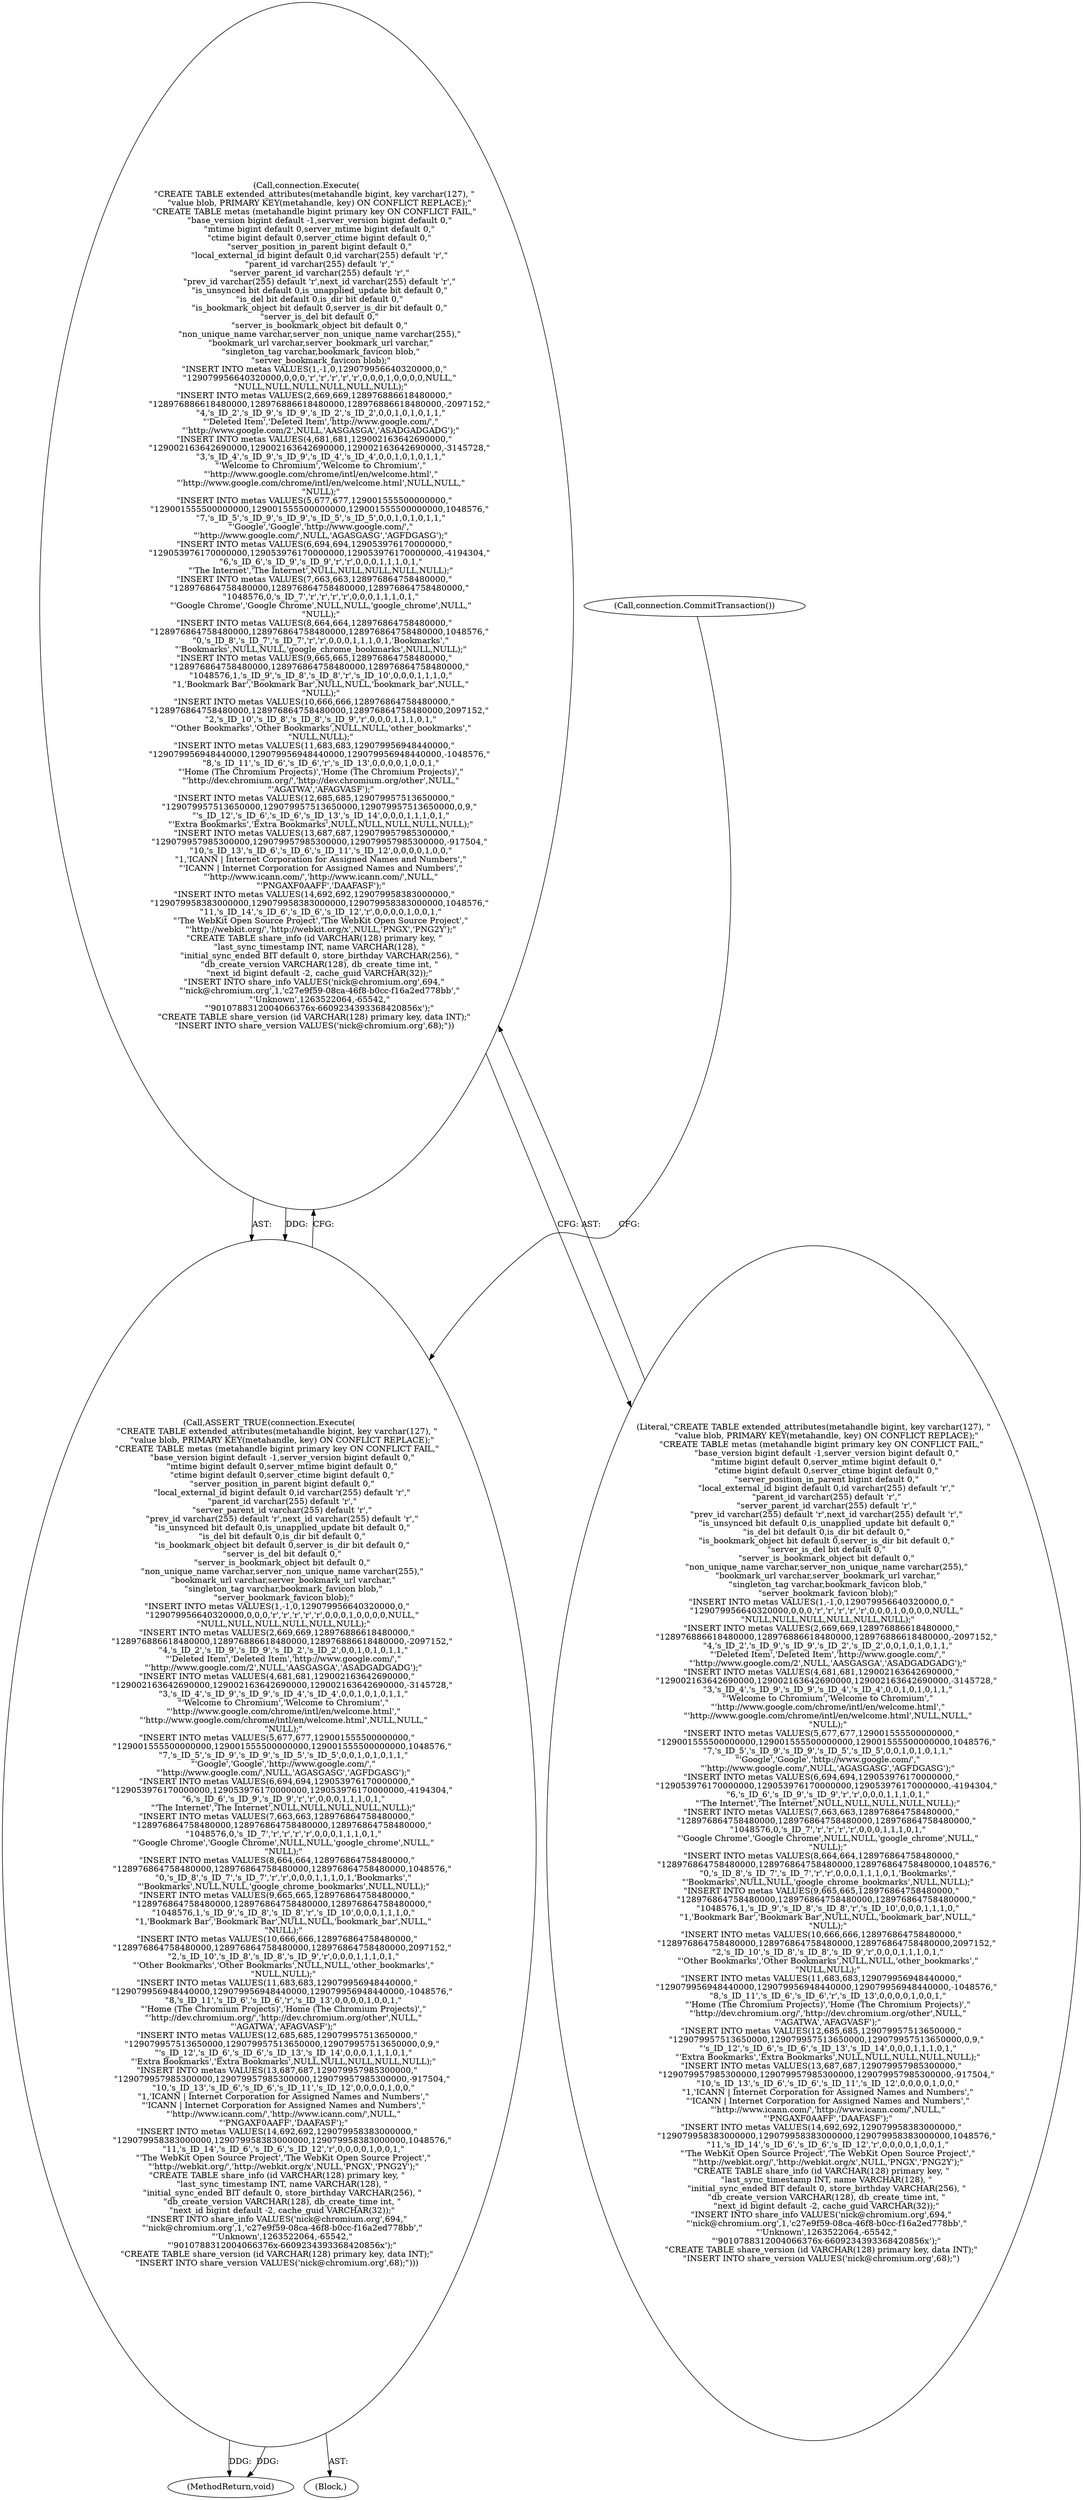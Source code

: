 digraph "0_Chrome_19190765882e272a6a2162c89acdb29110f7e3cf_31@API" {
"1000109" [label="(Call,connection.Execute(\n      \"CREATE TABLE extended_attributes(metahandle bigint, key varchar(127), \"\n          \"value blob, PRIMARY KEY(metahandle, key) ON CONFLICT REPLACE);\"\n      \"CREATE TABLE metas (metahandle bigint primary key ON CONFLICT FAIL,\"\n          \"base_version bigint default -1,server_version bigint default 0,\"\n          \"mtime bigint default 0,server_mtime bigint default 0,\"\n          \"ctime bigint default 0,server_ctime bigint default 0,\"\n          \"server_position_in_parent bigint default 0,\"\n          \"local_external_id bigint default 0,id varchar(255) default 'r',\"\n          \"parent_id varchar(255) default 'r',\"\n          \"server_parent_id varchar(255) default 'r',\"\n          \"prev_id varchar(255) default 'r',next_id varchar(255) default 'r',\"\n          \"is_unsynced bit default 0,is_unapplied_update bit default 0,\"\n          \"is_del bit default 0,is_dir bit default 0,\"\n          \"is_bookmark_object bit default 0,server_is_dir bit default 0,\"\n          \"server_is_del bit default 0,\"\n          \"server_is_bookmark_object bit default 0,\"\n          \"non_unique_name varchar,server_non_unique_name varchar(255),\"\n           \"bookmark_url varchar,server_bookmark_url varchar,\"\n           \"singleton_tag varchar,bookmark_favicon blob,\"\n           \"server_bookmark_favicon blob);\"\n      \"INSERT INTO metas VALUES(1,-1,0,129079956640320000,0,\"\n          \"129079956640320000,0,0,0,'r','r','r','r','r',0,0,0,1,0,0,0,0,NULL,\"\n           \"NULL,NULL,NULL,NULL,NULL,NULL);\"\n      \"INSERT INTO metas VALUES(2,669,669,128976886618480000,\"\n          \"128976886618480000,128976886618480000,128976886618480000,-2097152,\"\n           \"4,'s_ID_2','s_ID_9','s_ID_9','s_ID_2','s_ID_2',0,0,1,0,1,0,1,1,\"\n           \"'Deleted Item','Deleted Item','http://www.google.com/',\"\n           \"'http://www.google.com/2',NULL,'AASGASGA','ASADGADGADG');\"\n      \"INSERT INTO metas VALUES(4,681,681,129002163642690000,\"\n          \"129002163642690000,129002163642690000,129002163642690000,-3145728,\"\n           \"3,'s_ID_4','s_ID_9','s_ID_9','s_ID_4','s_ID_4',0,0,1,0,1,0,1,1,\"\n           \"'Welcome to Chromium','Welcome to Chromium',\"\n           \"'http://www.google.com/chrome/intl/en/welcome.html',\"\n           \"'http://www.google.com/chrome/intl/en/welcome.html',NULL,NULL,\"\n           \"NULL);\"\n      \"INSERT INTO metas VALUES(5,677,677,129001555500000000,\"\n          \"129001555500000000,129001555500000000,129001555500000000,1048576,\"\n           \"7,'s_ID_5','s_ID_9','s_ID_9','s_ID_5','s_ID_5',0,0,1,0,1,0,1,1,\"\n           \"'Google','Google','http://www.google.com/',\"\n           \"'http://www.google.com/',NULL,'AGASGASG','AGFDGASG');\"\n      \"INSERT INTO metas VALUES(6,694,694,129053976170000000,\"\n          \"129053976170000000,129053976170000000,129053976170000000,-4194304,\"\n           \"6,'s_ID_6','s_ID_9','s_ID_9','r','r',0,0,0,1,1,1,0,1,\"\n           \"'The Internet','The Internet',NULL,NULL,NULL,NULL,NULL);\"\n      \"INSERT INTO metas VALUES(7,663,663,128976864758480000,\"\n          \"128976864758480000,128976864758480000,128976864758480000,\"\n           \"1048576,0,'s_ID_7','r','r','r','r',0,0,0,1,1,1,0,1,\"\n           \"'Google Chrome','Google Chrome',NULL,NULL,'google_chrome',NULL,\"\n           \"NULL);\"\n      \"INSERT INTO metas VALUES(8,664,664,128976864758480000,\"\n          \"128976864758480000,128976864758480000,128976864758480000,1048576,\"\n           \"0,'s_ID_8','s_ID_7','s_ID_7','r','r',0,0,0,1,1,1,0,1,'Bookmarks',\"\n           \"'Bookmarks',NULL,NULL,'google_chrome_bookmarks',NULL,NULL);\"\n      \"INSERT INTO metas VALUES(9,665,665,128976864758480000,\"\n          \"128976864758480000,128976864758480000,128976864758480000,\"\n           \"1048576,1,'s_ID_9','s_ID_8','s_ID_8','r','s_ID_10',0,0,0,1,1,1,0,\"\n           \"1,'Bookmark Bar','Bookmark Bar',NULL,NULL,'bookmark_bar',NULL,\"\n           \"NULL);\"\n      \"INSERT INTO metas VALUES(10,666,666,128976864758480000,\"\n          \"128976864758480000,128976864758480000,128976864758480000,2097152,\"\n           \"2,'s_ID_10','s_ID_8','s_ID_8','s_ID_9','r',0,0,0,1,1,1,0,1,\"\n           \"'Other Bookmarks','Other Bookmarks',NULL,NULL,'other_bookmarks',\"\n           \"NULL,NULL);\"\n      \"INSERT INTO metas VALUES(11,683,683,129079956948440000,\"\n          \"129079956948440000,129079956948440000,129079956948440000,-1048576,\"\n           \"8,'s_ID_11','s_ID_6','s_ID_6','r','s_ID_13',0,0,0,0,1,0,0,1,\"\n           \"'Home (The Chromium Projects)','Home (The Chromium Projects)',\"\n           \"'http://dev.chromium.org/','http://dev.chromium.org/other',NULL,\"\n           \"'AGATWA','AFAGVASF');\"\n      \"INSERT INTO metas VALUES(12,685,685,129079957513650000,\"\n          \"129079957513650000,129079957513650000,129079957513650000,0,9,\"\n           \"'s_ID_12','s_ID_6','s_ID_6','s_ID_13','s_ID_14',0,0,0,1,1,1,0,1,\"\n           \"'Extra Bookmarks','Extra Bookmarks',NULL,NULL,NULL,NULL,NULL);\"\n      \"INSERT INTO metas VALUES(13,687,687,129079957985300000,\"\n          \"129079957985300000,129079957985300000,129079957985300000,-917504,\"\n           \"10,'s_ID_13','s_ID_6','s_ID_6','s_ID_11','s_ID_12',0,0,0,0,1,0,0,\"\n           \"1,'ICANN | Internet Corporation for Assigned Names and Numbers',\"\n           \"'ICANN | Internet Corporation for Assigned Names and Numbers',\"\n           \"'http://www.icann.com/','http://www.icann.com/',NULL,\"\n           \"'PNGAXF0AAFF','DAAFASF');\"\n      \"INSERT INTO metas VALUES(14,692,692,129079958383000000,\"\n          \"129079958383000000,129079958383000000,129079958383000000,1048576,\"\n           \"11,'s_ID_14','s_ID_6','s_ID_6','s_ID_12','r',0,0,0,0,1,0,0,1,\"\n           \"'The WebKit Open Source Project','The WebKit Open Source Project',\"\n           \"'http://webkit.org/','http://webkit.org/x',NULL,'PNGX','PNG2Y');\"\n      \"CREATE TABLE share_info (id VARCHAR(128) primary key, \"\n          \"last_sync_timestamp INT, name VARCHAR(128), \"\n          \"initial_sync_ended BIT default 0, store_birthday VARCHAR(256), \"\n          \"db_create_version VARCHAR(128), db_create_time int, \"\n          \"next_id bigint default -2, cache_guid VARCHAR(32));\"\n      \"INSERT INTO share_info VALUES('nick@chromium.org',694,\"\n          \"'nick@chromium.org',1,'c27e9f59-08ca-46f8-b0cc-f16a2ed778bb',\"\n          \"'Unknown',1263522064,-65542,\"\n          \"'9010788312004066376x-6609234393368420856x');\"\n      \"CREATE TABLE share_version (id VARCHAR(128) primary key, data INT);\"\n      \"INSERT INTO share_version VALUES('nick@chromium.org',68);\"))"];
"1000108" [label="(Call,ASSERT_TRUE(connection.Execute(\n      \"CREATE TABLE extended_attributes(metahandle bigint, key varchar(127), \"\n          \"value blob, PRIMARY KEY(metahandle, key) ON CONFLICT REPLACE);\"\n      \"CREATE TABLE metas (metahandle bigint primary key ON CONFLICT FAIL,\"\n          \"base_version bigint default -1,server_version bigint default 0,\"\n          \"mtime bigint default 0,server_mtime bigint default 0,\"\n          \"ctime bigint default 0,server_ctime bigint default 0,\"\n          \"server_position_in_parent bigint default 0,\"\n          \"local_external_id bigint default 0,id varchar(255) default 'r',\"\n          \"parent_id varchar(255) default 'r',\"\n          \"server_parent_id varchar(255) default 'r',\"\n          \"prev_id varchar(255) default 'r',next_id varchar(255) default 'r',\"\n          \"is_unsynced bit default 0,is_unapplied_update bit default 0,\"\n          \"is_del bit default 0,is_dir bit default 0,\"\n          \"is_bookmark_object bit default 0,server_is_dir bit default 0,\"\n          \"server_is_del bit default 0,\"\n          \"server_is_bookmark_object bit default 0,\"\n          \"non_unique_name varchar,server_non_unique_name varchar(255),\"\n           \"bookmark_url varchar,server_bookmark_url varchar,\"\n           \"singleton_tag varchar,bookmark_favicon blob,\"\n           \"server_bookmark_favicon blob);\"\n      \"INSERT INTO metas VALUES(1,-1,0,129079956640320000,0,\"\n          \"129079956640320000,0,0,0,'r','r','r','r','r',0,0,0,1,0,0,0,0,NULL,\"\n           \"NULL,NULL,NULL,NULL,NULL,NULL);\"\n      \"INSERT INTO metas VALUES(2,669,669,128976886618480000,\"\n          \"128976886618480000,128976886618480000,128976886618480000,-2097152,\"\n           \"4,'s_ID_2','s_ID_9','s_ID_9','s_ID_2','s_ID_2',0,0,1,0,1,0,1,1,\"\n           \"'Deleted Item','Deleted Item','http://www.google.com/',\"\n           \"'http://www.google.com/2',NULL,'AASGASGA','ASADGADGADG');\"\n      \"INSERT INTO metas VALUES(4,681,681,129002163642690000,\"\n          \"129002163642690000,129002163642690000,129002163642690000,-3145728,\"\n           \"3,'s_ID_4','s_ID_9','s_ID_9','s_ID_4','s_ID_4',0,0,1,0,1,0,1,1,\"\n           \"'Welcome to Chromium','Welcome to Chromium',\"\n           \"'http://www.google.com/chrome/intl/en/welcome.html',\"\n           \"'http://www.google.com/chrome/intl/en/welcome.html',NULL,NULL,\"\n           \"NULL);\"\n      \"INSERT INTO metas VALUES(5,677,677,129001555500000000,\"\n          \"129001555500000000,129001555500000000,129001555500000000,1048576,\"\n           \"7,'s_ID_5','s_ID_9','s_ID_9','s_ID_5','s_ID_5',0,0,1,0,1,0,1,1,\"\n           \"'Google','Google','http://www.google.com/',\"\n           \"'http://www.google.com/',NULL,'AGASGASG','AGFDGASG');\"\n      \"INSERT INTO metas VALUES(6,694,694,129053976170000000,\"\n          \"129053976170000000,129053976170000000,129053976170000000,-4194304,\"\n           \"6,'s_ID_6','s_ID_9','s_ID_9','r','r',0,0,0,1,1,1,0,1,\"\n           \"'The Internet','The Internet',NULL,NULL,NULL,NULL,NULL);\"\n      \"INSERT INTO metas VALUES(7,663,663,128976864758480000,\"\n          \"128976864758480000,128976864758480000,128976864758480000,\"\n           \"1048576,0,'s_ID_7','r','r','r','r',0,0,0,1,1,1,0,1,\"\n           \"'Google Chrome','Google Chrome',NULL,NULL,'google_chrome',NULL,\"\n           \"NULL);\"\n      \"INSERT INTO metas VALUES(8,664,664,128976864758480000,\"\n          \"128976864758480000,128976864758480000,128976864758480000,1048576,\"\n           \"0,'s_ID_8','s_ID_7','s_ID_7','r','r',0,0,0,1,1,1,0,1,'Bookmarks',\"\n           \"'Bookmarks',NULL,NULL,'google_chrome_bookmarks',NULL,NULL);\"\n      \"INSERT INTO metas VALUES(9,665,665,128976864758480000,\"\n          \"128976864758480000,128976864758480000,128976864758480000,\"\n           \"1048576,1,'s_ID_9','s_ID_8','s_ID_8','r','s_ID_10',0,0,0,1,1,1,0,\"\n           \"1,'Bookmark Bar','Bookmark Bar',NULL,NULL,'bookmark_bar',NULL,\"\n           \"NULL);\"\n      \"INSERT INTO metas VALUES(10,666,666,128976864758480000,\"\n          \"128976864758480000,128976864758480000,128976864758480000,2097152,\"\n           \"2,'s_ID_10','s_ID_8','s_ID_8','s_ID_9','r',0,0,0,1,1,1,0,1,\"\n           \"'Other Bookmarks','Other Bookmarks',NULL,NULL,'other_bookmarks',\"\n           \"NULL,NULL);\"\n      \"INSERT INTO metas VALUES(11,683,683,129079956948440000,\"\n          \"129079956948440000,129079956948440000,129079956948440000,-1048576,\"\n           \"8,'s_ID_11','s_ID_6','s_ID_6','r','s_ID_13',0,0,0,0,1,0,0,1,\"\n           \"'Home (The Chromium Projects)','Home (The Chromium Projects)',\"\n           \"'http://dev.chromium.org/','http://dev.chromium.org/other',NULL,\"\n           \"'AGATWA','AFAGVASF');\"\n      \"INSERT INTO metas VALUES(12,685,685,129079957513650000,\"\n          \"129079957513650000,129079957513650000,129079957513650000,0,9,\"\n           \"'s_ID_12','s_ID_6','s_ID_6','s_ID_13','s_ID_14',0,0,0,1,1,1,0,1,\"\n           \"'Extra Bookmarks','Extra Bookmarks',NULL,NULL,NULL,NULL,NULL);\"\n      \"INSERT INTO metas VALUES(13,687,687,129079957985300000,\"\n          \"129079957985300000,129079957985300000,129079957985300000,-917504,\"\n           \"10,'s_ID_13','s_ID_6','s_ID_6','s_ID_11','s_ID_12',0,0,0,0,1,0,0,\"\n           \"1,'ICANN | Internet Corporation for Assigned Names and Numbers',\"\n           \"'ICANN | Internet Corporation for Assigned Names and Numbers',\"\n           \"'http://www.icann.com/','http://www.icann.com/',NULL,\"\n           \"'PNGAXF0AAFF','DAAFASF');\"\n      \"INSERT INTO metas VALUES(14,692,692,129079958383000000,\"\n          \"129079958383000000,129079958383000000,129079958383000000,1048576,\"\n           \"11,'s_ID_14','s_ID_6','s_ID_6','s_ID_12','r',0,0,0,0,1,0,0,1,\"\n           \"'The WebKit Open Source Project','The WebKit Open Source Project',\"\n           \"'http://webkit.org/','http://webkit.org/x',NULL,'PNGX','PNG2Y');\"\n      \"CREATE TABLE share_info (id VARCHAR(128) primary key, \"\n          \"last_sync_timestamp INT, name VARCHAR(128), \"\n          \"initial_sync_ended BIT default 0, store_birthday VARCHAR(256), \"\n          \"db_create_version VARCHAR(128), db_create_time int, \"\n          \"next_id bigint default -2, cache_guid VARCHAR(32));\"\n      \"INSERT INTO share_info VALUES('nick@chromium.org',694,\"\n          \"'nick@chromium.org',1,'c27e9f59-08ca-46f8-b0cc-f16a2ed778bb',\"\n          \"'Unknown',1263522064,-65542,\"\n          \"'9010788312004066376x-6609234393368420856x');\"\n      \"CREATE TABLE share_version (id VARCHAR(128) primary key, data INT);\"\n      \"INSERT INTO share_version VALUES('nick@chromium.org',68);\")))"];
"1000110" [label="(Literal,\"CREATE TABLE extended_attributes(metahandle bigint, key varchar(127), \"\n          \"value blob, PRIMARY KEY(metahandle, key) ON CONFLICT REPLACE);\"\n      \"CREATE TABLE metas (metahandle bigint primary key ON CONFLICT FAIL,\"\n          \"base_version bigint default -1,server_version bigint default 0,\"\n          \"mtime bigint default 0,server_mtime bigint default 0,\"\n          \"ctime bigint default 0,server_ctime bigint default 0,\"\n          \"server_position_in_parent bigint default 0,\"\n          \"local_external_id bigint default 0,id varchar(255) default 'r',\"\n          \"parent_id varchar(255) default 'r',\"\n          \"server_parent_id varchar(255) default 'r',\"\n          \"prev_id varchar(255) default 'r',next_id varchar(255) default 'r',\"\n          \"is_unsynced bit default 0,is_unapplied_update bit default 0,\"\n          \"is_del bit default 0,is_dir bit default 0,\"\n          \"is_bookmark_object bit default 0,server_is_dir bit default 0,\"\n          \"server_is_del bit default 0,\"\n          \"server_is_bookmark_object bit default 0,\"\n          \"non_unique_name varchar,server_non_unique_name varchar(255),\"\n           \"bookmark_url varchar,server_bookmark_url varchar,\"\n           \"singleton_tag varchar,bookmark_favicon blob,\"\n           \"server_bookmark_favicon blob);\"\n      \"INSERT INTO metas VALUES(1,-1,0,129079956640320000,0,\"\n          \"129079956640320000,0,0,0,'r','r','r','r','r',0,0,0,1,0,0,0,0,NULL,\"\n           \"NULL,NULL,NULL,NULL,NULL,NULL);\"\n      \"INSERT INTO metas VALUES(2,669,669,128976886618480000,\"\n          \"128976886618480000,128976886618480000,128976886618480000,-2097152,\"\n           \"4,'s_ID_2','s_ID_9','s_ID_9','s_ID_2','s_ID_2',0,0,1,0,1,0,1,1,\"\n           \"'Deleted Item','Deleted Item','http://www.google.com/',\"\n           \"'http://www.google.com/2',NULL,'AASGASGA','ASADGADGADG');\"\n      \"INSERT INTO metas VALUES(4,681,681,129002163642690000,\"\n          \"129002163642690000,129002163642690000,129002163642690000,-3145728,\"\n           \"3,'s_ID_4','s_ID_9','s_ID_9','s_ID_4','s_ID_4',0,0,1,0,1,0,1,1,\"\n           \"'Welcome to Chromium','Welcome to Chromium',\"\n           \"'http://www.google.com/chrome/intl/en/welcome.html',\"\n           \"'http://www.google.com/chrome/intl/en/welcome.html',NULL,NULL,\"\n           \"NULL);\"\n      \"INSERT INTO metas VALUES(5,677,677,129001555500000000,\"\n          \"129001555500000000,129001555500000000,129001555500000000,1048576,\"\n           \"7,'s_ID_5','s_ID_9','s_ID_9','s_ID_5','s_ID_5',0,0,1,0,1,0,1,1,\"\n           \"'Google','Google','http://www.google.com/',\"\n           \"'http://www.google.com/',NULL,'AGASGASG','AGFDGASG');\"\n      \"INSERT INTO metas VALUES(6,694,694,129053976170000000,\"\n          \"129053976170000000,129053976170000000,129053976170000000,-4194304,\"\n           \"6,'s_ID_6','s_ID_9','s_ID_9','r','r',0,0,0,1,1,1,0,1,\"\n           \"'The Internet','The Internet',NULL,NULL,NULL,NULL,NULL);\"\n      \"INSERT INTO metas VALUES(7,663,663,128976864758480000,\"\n          \"128976864758480000,128976864758480000,128976864758480000,\"\n           \"1048576,0,'s_ID_7','r','r','r','r',0,0,0,1,1,1,0,1,\"\n           \"'Google Chrome','Google Chrome',NULL,NULL,'google_chrome',NULL,\"\n           \"NULL);\"\n      \"INSERT INTO metas VALUES(8,664,664,128976864758480000,\"\n          \"128976864758480000,128976864758480000,128976864758480000,1048576,\"\n           \"0,'s_ID_8','s_ID_7','s_ID_7','r','r',0,0,0,1,1,1,0,1,'Bookmarks',\"\n           \"'Bookmarks',NULL,NULL,'google_chrome_bookmarks',NULL,NULL);\"\n      \"INSERT INTO metas VALUES(9,665,665,128976864758480000,\"\n          \"128976864758480000,128976864758480000,128976864758480000,\"\n           \"1048576,1,'s_ID_9','s_ID_8','s_ID_8','r','s_ID_10',0,0,0,1,1,1,0,\"\n           \"1,'Bookmark Bar','Bookmark Bar',NULL,NULL,'bookmark_bar',NULL,\"\n           \"NULL);\"\n      \"INSERT INTO metas VALUES(10,666,666,128976864758480000,\"\n          \"128976864758480000,128976864758480000,128976864758480000,2097152,\"\n           \"2,'s_ID_10','s_ID_8','s_ID_8','s_ID_9','r',0,0,0,1,1,1,0,1,\"\n           \"'Other Bookmarks','Other Bookmarks',NULL,NULL,'other_bookmarks',\"\n           \"NULL,NULL);\"\n      \"INSERT INTO metas VALUES(11,683,683,129079956948440000,\"\n          \"129079956948440000,129079956948440000,129079956948440000,-1048576,\"\n           \"8,'s_ID_11','s_ID_6','s_ID_6','r','s_ID_13',0,0,0,0,1,0,0,1,\"\n           \"'Home (The Chromium Projects)','Home (The Chromium Projects)',\"\n           \"'http://dev.chromium.org/','http://dev.chromium.org/other',NULL,\"\n           \"'AGATWA','AFAGVASF');\"\n      \"INSERT INTO metas VALUES(12,685,685,129079957513650000,\"\n          \"129079957513650000,129079957513650000,129079957513650000,0,9,\"\n           \"'s_ID_12','s_ID_6','s_ID_6','s_ID_13','s_ID_14',0,0,0,1,1,1,0,1,\"\n           \"'Extra Bookmarks','Extra Bookmarks',NULL,NULL,NULL,NULL,NULL);\"\n      \"INSERT INTO metas VALUES(13,687,687,129079957985300000,\"\n          \"129079957985300000,129079957985300000,129079957985300000,-917504,\"\n           \"10,'s_ID_13','s_ID_6','s_ID_6','s_ID_11','s_ID_12',0,0,0,0,1,0,0,\"\n           \"1,'ICANN | Internet Corporation for Assigned Names and Numbers',\"\n           \"'ICANN | Internet Corporation for Assigned Names and Numbers',\"\n           \"'http://www.icann.com/','http://www.icann.com/',NULL,\"\n           \"'PNGAXF0AAFF','DAAFASF');\"\n      \"INSERT INTO metas VALUES(14,692,692,129079958383000000,\"\n          \"129079958383000000,129079958383000000,129079958383000000,1048576,\"\n           \"11,'s_ID_14','s_ID_6','s_ID_6','s_ID_12','r',0,0,0,0,1,0,0,1,\"\n           \"'The WebKit Open Source Project','The WebKit Open Source Project',\"\n           \"'http://webkit.org/','http://webkit.org/x',NULL,'PNGX','PNG2Y');\"\n      \"CREATE TABLE share_info (id VARCHAR(128) primary key, \"\n          \"last_sync_timestamp INT, name VARCHAR(128), \"\n          \"initial_sync_ended BIT default 0, store_birthday VARCHAR(256), \"\n          \"db_create_version VARCHAR(128), db_create_time int, \"\n          \"next_id bigint default -2, cache_guid VARCHAR(32));\"\n      \"INSERT INTO share_info VALUES('nick@chromium.org',694,\"\n          \"'nick@chromium.org',1,'c27e9f59-08ca-46f8-b0cc-f16a2ed778bb',\"\n          \"'Unknown',1263522064,-65542,\"\n          \"'9010788312004066376x-6609234393368420856x');\"\n      \"CREATE TABLE share_version (id VARCHAR(128) primary key, data INT);\"\n      \"INSERT INTO share_version VALUES('nick@chromium.org',68);\")"];
"1000109" [label="(Call,connection.Execute(\n      \"CREATE TABLE extended_attributes(metahandle bigint, key varchar(127), \"\n          \"value blob, PRIMARY KEY(metahandle, key) ON CONFLICT REPLACE);\"\n      \"CREATE TABLE metas (metahandle bigint primary key ON CONFLICT FAIL,\"\n          \"base_version bigint default -1,server_version bigint default 0,\"\n          \"mtime bigint default 0,server_mtime bigint default 0,\"\n          \"ctime bigint default 0,server_ctime bigint default 0,\"\n          \"server_position_in_parent bigint default 0,\"\n          \"local_external_id bigint default 0,id varchar(255) default 'r',\"\n          \"parent_id varchar(255) default 'r',\"\n          \"server_parent_id varchar(255) default 'r',\"\n          \"prev_id varchar(255) default 'r',next_id varchar(255) default 'r',\"\n          \"is_unsynced bit default 0,is_unapplied_update bit default 0,\"\n          \"is_del bit default 0,is_dir bit default 0,\"\n          \"is_bookmark_object bit default 0,server_is_dir bit default 0,\"\n          \"server_is_del bit default 0,\"\n          \"server_is_bookmark_object bit default 0,\"\n          \"non_unique_name varchar,server_non_unique_name varchar(255),\"\n           \"bookmark_url varchar,server_bookmark_url varchar,\"\n           \"singleton_tag varchar,bookmark_favicon blob,\"\n           \"server_bookmark_favicon blob);\"\n      \"INSERT INTO metas VALUES(1,-1,0,129079956640320000,0,\"\n          \"129079956640320000,0,0,0,'r','r','r','r','r',0,0,0,1,0,0,0,0,NULL,\"\n           \"NULL,NULL,NULL,NULL,NULL,NULL);\"\n      \"INSERT INTO metas VALUES(2,669,669,128976886618480000,\"\n          \"128976886618480000,128976886618480000,128976886618480000,-2097152,\"\n           \"4,'s_ID_2','s_ID_9','s_ID_9','s_ID_2','s_ID_2',0,0,1,0,1,0,1,1,\"\n           \"'Deleted Item','Deleted Item','http://www.google.com/',\"\n           \"'http://www.google.com/2',NULL,'AASGASGA','ASADGADGADG');\"\n      \"INSERT INTO metas VALUES(4,681,681,129002163642690000,\"\n          \"129002163642690000,129002163642690000,129002163642690000,-3145728,\"\n           \"3,'s_ID_4','s_ID_9','s_ID_9','s_ID_4','s_ID_4',0,0,1,0,1,0,1,1,\"\n           \"'Welcome to Chromium','Welcome to Chromium',\"\n           \"'http://www.google.com/chrome/intl/en/welcome.html',\"\n           \"'http://www.google.com/chrome/intl/en/welcome.html',NULL,NULL,\"\n           \"NULL);\"\n      \"INSERT INTO metas VALUES(5,677,677,129001555500000000,\"\n          \"129001555500000000,129001555500000000,129001555500000000,1048576,\"\n           \"7,'s_ID_5','s_ID_9','s_ID_9','s_ID_5','s_ID_5',0,0,1,0,1,0,1,1,\"\n           \"'Google','Google','http://www.google.com/',\"\n           \"'http://www.google.com/',NULL,'AGASGASG','AGFDGASG');\"\n      \"INSERT INTO metas VALUES(6,694,694,129053976170000000,\"\n          \"129053976170000000,129053976170000000,129053976170000000,-4194304,\"\n           \"6,'s_ID_6','s_ID_9','s_ID_9','r','r',0,0,0,1,1,1,0,1,\"\n           \"'The Internet','The Internet',NULL,NULL,NULL,NULL,NULL);\"\n      \"INSERT INTO metas VALUES(7,663,663,128976864758480000,\"\n          \"128976864758480000,128976864758480000,128976864758480000,\"\n           \"1048576,0,'s_ID_7','r','r','r','r',0,0,0,1,1,1,0,1,\"\n           \"'Google Chrome','Google Chrome',NULL,NULL,'google_chrome',NULL,\"\n           \"NULL);\"\n      \"INSERT INTO metas VALUES(8,664,664,128976864758480000,\"\n          \"128976864758480000,128976864758480000,128976864758480000,1048576,\"\n           \"0,'s_ID_8','s_ID_7','s_ID_7','r','r',0,0,0,1,1,1,0,1,'Bookmarks',\"\n           \"'Bookmarks',NULL,NULL,'google_chrome_bookmarks',NULL,NULL);\"\n      \"INSERT INTO metas VALUES(9,665,665,128976864758480000,\"\n          \"128976864758480000,128976864758480000,128976864758480000,\"\n           \"1048576,1,'s_ID_9','s_ID_8','s_ID_8','r','s_ID_10',0,0,0,1,1,1,0,\"\n           \"1,'Bookmark Bar','Bookmark Bar',NULL,NULL,'bookmark_bar',NULL,\"\n           \"NULL);\"\n      \"INSERT INTO metas VALUES(10,666,666,128976864758480000,\"\n          \"128976864758480000,128976864758480000,128976864758480000,2097152,\"\n           \"2,'s_ID_10','s_ID_8','s_ID_8','s_ID_9','r',0,0,0,1,1,1,0,1,\"\n           \"'Other Bookmarks','Other Bookmarks',NULL,NULL,'other_bookmarks',\"\n           \"NULL,NULL);\"\n      \"INSERT INTO metas VALUES(11,683,683,129079956948440000,\"\n          \"129079956948440000,129079956948440000,129079956948440000,-1048576,\"\n           \"8,'s_ID_11','s_ID_6','s_ID_6','r','s_ID_13',0,0,0,0,1,0,0,1,\"\n           \"'Home (The Chromium Projects)','Home (The Chromium Projects)',\"\n           \"'http://dev.chromium.org/','http://dev.chromium.org/other',NULL,\"\n           \"'AGATWA','AFAGVASF');\"\n      \"INSERT INTO metas VALUES(12,685,685,129079957513650000,\"\n          \"129079957513650000,129079957513650000,129079957513650000,0,9,\"\n           \"'s_ID_12','s_ID_6','s_ID_6','s_ID_13','s_ID_14',0,0,0,1,1,1,0,1,\"\n           \"'Extra Bookmarks','Extra Bookmarks',NULL,NULL,NULL,NULL,NULL);\"\n      \"INSERT INTO metas VALUES(13,687,687,129079957985300000,\"\n          \"129079957985300000,129079957985300000,129079957985300000,-917504,\"\n           \"10,'s_ID_13','s_ID_6','s_ID_6','s_ID_11','s_ID_12',0,0,0,0,1,0,0,\"\n           \"1,'ICANN | Internet Corporation for Assigned Names and Numbers',\"\n           \"'ICANN | Internet Corporation for Assigned Names and Numbers',\"\n           \"'http://www.icann.com/','http://www.icann.com/',NULL,\"\n           \"'PNGAXF0AAFF','DAAFASF');\"\n      \"INSERT INTO metas VALUES(14,692,692,129079958383000000,\"\n          \"129079958383000000,129079958383000000,129079958383000000,1048576,\"\n           \"11,'s_ID_14','s_ID_6','s_ID_6','s_ID_12','r',0,0,0,0,1,0,0,1,\"\n           \"'The WebKit Open Source Project','The WebKit Open Source Project',\"\n           \"'http://webkit.org/','http://webkit.org/x',NULL,'PNGX','PNG2Y');\"\n      \"CREATE TABLE share_info (id VARCHAR(128) primary key, \"\n          \"last_sync_timestamp INT, name VARCHAR(128), \"\n          \"initial_sync_ended BIT default 0, store_birthday VARCHAR(256), \"\n          \"db_create_version VARCHAR(128), db_create_time int, \"\n          \"next_id bigint default -2, cache_guid VARCHAR(32));\"\n      \"INSERT INTO share_info VALUES('nick@chromium.org',694,\"\n          \"'nick@chromium.org',1,'c27e9f59-08ca-46f8-b0cc-f16a2ed778bb',\"\n          \"'Unknown',1263522064,-65542,\"\n          \"'9010788312004066376x-6609234393368420856x');\"\n      \"CREATE TABLE share_version (id VARCHAR(128) primary key, data INT);\"\n      \"INSERT INTO share_version VALUES('nick@chromium.org',68);\"))"];
"1000108" [label="(Call,ASSERT_TRUE(connection.Execute(\n      \"CREATE TABLE extended_attributes(metahandle bigint, key varchar(127), \"\n          \"value blob, PRIMARY KEY(metahandle, key) ON CONFLICT REPLACE);\"\n      \"CREATE TABLE metas (metahandle bigint primary key ON CONFLICT FAIL,\"\n          \"base_version bigint default -1,server_version bigint default 0,\"\n          \"mtime bigint default 0,server_mtime bigint default 0,\"\n          \"ctime bigint default 0,server_ctime bigint default 0,\"\n          \"server_position_in_parent bigint default 0,\"\n          \"local_external_id bigint default 0,id varchar(255) default 'r',\"\n          \"parent_id varchar(255) default 'r',\"\n          \"server_parent_id varchar(255) default 'r',\"\n          \"prev_id varchar(255) default 'r',next_id varchar(255) default 'r',\"\n          \"is_unsynced bit default 0,is_unapplied_update bit default 0,\"\n          \"is_del bit default 0,is_dir bit default 0,\"\n          \"is_bookmark_object bit default 0,server_is_dir bit default 0,\"\n          \"server_is_del bit default 0,\"\n          \"server_is_bookmark_object bit default 0,\"\n          \"non_unique_name varchar,server_non_unique_name varchar(255),\"\n           \"bookmark_url varchar,server_bookmark_url varchar,\"\n           \"singleton_tag varchar,bookmark_favicon blob,\"\n           \"server_bookmark_favicon blob);\"\n      \"INSERT INTO metas VALUES(1,-1,0,129079956640320000,0,\"\n          \"129079956640320000,0,0,0,'r','r','r','r','r',0,0,0,1,0,0,0,0,NULL,\"\n           \"NULL,NULL,NULL,NULL,NULL,NULL);\"\n      \"INSERT INTO metas VALUES(2,669,669,128976886618480000,\"\n          \"128976886618480000,128976886618480000,128976886618480000,-2097152,\"\n           \"4,'s_ID_2','s_ID_9','s_ID_9','s_ID_2','s_ID_2',0,0,1,0,1,0,1,1,\"\n           \"'Deleted Item','Deleted Item','http://www.google.com/',\"\n           \"'http://www.google.com/2',NULL,'AASGASGA','ASADGADGADG');\"\n      \"INSERT INTO metas VALUES(4,681,681,129002163642690000,\"\n          \"129002163642690000,129002163642690000,129002163642690000,-3145728,\"\n           \"3,'s_ID_4','s_ID_9','s_ID_9','s_ID_4','s_ID_4',0,0,1,0,1,0,1,1,\"\n           \"'Welcome to Chromium','Welcome to Chromium',\"\n           \"'http://www.google.com/chrome/intl/en/welcome.html',\"\n           \"'http://www.google.com/chrome/intl/en/welcome.html',NULL,NULL,\"\n           \"NULL);\"\n      \"INSERT INTO metas VALUES(5,677,677,129001555500000000,\"\n          \"129001555500000000,129001555500000000,129001555500000000,1048576,\"\n           \"7,'s_ID_5','s_ID_9','s_ID_9','s_ID_5','s_ID_5',0,0,1,0,1,0,1,1,\"\n           \"'Google','Google','http://www.google.com/',\"\n           \"'http://www.google.com/',NULL,'AGASGASG','AGFDGASG');\"\n      \"INSERT INTO metas VALUES(6,694,694,129053976170000000,\"\n          \"129053976170000000,129053976170000000,129053976170000000,-4194304,\"\n           \"6,'s_ID_6','s_ID_9','s_ID_9','r','r',0,0,0,1,1,1,0,1,\"\n           \"'The Internet','The Internet',NULL,NULL,NULL,NULL,NULL);\"\n      \"INSERT INTO metas VALUES(7,663,663,128976864758480000,\"\n          \"128976864758480000,128976864758480000,128976864758480000,\"\n           \"1048576,0,'s_ID_7','r','r','r','r',0,0,0,1,1,1,0,1,\"\n           \"'Google Chrome','Google Chrome',NULL,NULL,'google_chrome',NULL,\"\n           \"NULL);\"\n      \"INSERT INTO metas VALUES(8,664,664,128976864758480000,\"\n          \"128976864758480000,128976864758480000,128976864758480000,1048576,\"\n           \"0,'s_ID_8','s_ID_7','s_ID_7','r','r',0,0,0,1,1,1,0,1,'Bookmarks',\"\n           \"'Bookmarks',NULL,NULL,'google_chrome_bookmarks',NULL,NULL);\"\n      \"INSERT INTO metas VALUES(9,665,665,128976864758480000,\"\n          \"128976864758480000,128976864758480000,128976864758480000,\"\n           \"1048576,1,'s_ID_9','s_ID_8','s_ID_8','r','s_ID_10',0,0,0,1,1,1,0,\"\n           \"1,'Bookmark Bar','Bookmark Bar',NULL,NULL,'bookmark_bar',NULL,\"\n           \"NULL);\"\n      \"INSERT INTO metas VALUES(10,666,666,128976864758480000,\"\n          \"128976864758480000,128976864758480000,128976864758480000,2097152,\"\n           \"2,'s_ID_10','s_ID_8','s_ID_8','s_ID_9','r',0,0,0,1,1,1,0,1,\"\n           \"'Other Bookmarks','Other Bookmarks',NULL,NULL,'other_bookmarks',\"\n           \"NULL,NULL);\"\n      \"INSERT INTO metas VALUES(11,683,683,129079956948440000,\"\n          \"129079956948440000,129079956948440000,129079956948440000,-1048576,\"\n           \"8,'s_ID_11','s_ID_6','s_ID_6','r','s_ID_13',0,0,0,0,1,0,0,1,\"\n           \"'Home (The Chromium Projects)','Home (The Chromium Projects)',\"\n           \"'http://dev.chromium.org/','http://dev.chromium.org/other',NULL,\"\n           \"'AGATWA','AFAGVASF');\"\n      \"INSERT INTO metas VALUES(12,685,685,129079957513650000,\"\n          \"129079957513650000,129079957513650000,129079957513650000,0,9,\"\n           \"'s_ID_12','s_ID_6','s_ID_6','s_ID_13','s_ID_14',0,0,0,1,1,1,0,1,\"\n           \"'Extra Bookmarks','Extra Bookmarks',NULL,NULL,NULL,NULL,NULL);\"\n      \"INSERT INTO metas VALUES(13,687,687,129079957985300000,\"\n          \"129079957985300000,129079957985300000,129079957985300000,-917504,\"\n           \"10,'s_ID_13','s_ID_6','s_ID_6','s_ID_11','s_ID_12',0,0,0,0,1,0,0,\"\n           \"1,'ICANN | Internet Corporation for Assigned Names and Numbers',\"\n           \"'ICANN | Internet Corporation for Assigned Names and Numbers',\"\n           \"'http://www.icann.com/','http://www.icann.com/',NULL,\"\n           \"'PNGAXF0AAFF','DAAFASF');\"\n      \"INSERT INTO metas VALUES(14,692,692,129079958383000000,\"\n          \"129079958383000000,129079958383000000,129079958383000000,1048576,\"\n           \"11,'s_ID_14','s_ID_6','s_ID_6','s_ID_12','r',0,0,0,0,1,0,0,1,\"\n           \"'The WebKit Open Source Project','The WebKit Open Source Project',\"\n           \"'http://webkit.org/','http://webkit.org/x',NULL,'PNGX','PNG2Y');\"\n      \"CREATE TABLE share_info (id VARCHAR(128) primary key, \"\n          \"last_sync_timestamp INT, name VARCHAR(128), \"\n          \"initial_sync_ended BIT default 0, store_birthday VARCHAR(256), \"\n          \"db_create_version VARCHAR(128), db_create_time int, \"\n          \"next_id bigint default -2, cache_guid VARCHAR(32));\"\n      \"INSERT INTO share_info VALUES('nick@chromium.org',694,\"\n          \"'nick@chromium.org',1,'c27e9f59-08ca-46f8-b0cc-f16a2ed778bb',\"\n          \"'Unknown',1263522064,-65542,\"\n          \"'9010788312004066376x-6609234393368420856x');\"\n      \"CREATE TABLE share_version (id VARCHAR(128) primary key, data INT);\"\n      \"INSERT INTO share_version VALUES('nick@chromium.org',68);\")))"];
"1000113" [label="(MethodReturn,void)"];
"1000101" [label="(Block,)"];
"1000112" [label="(Call,connection.CommitTransaction())"];
"1000109" -> "1000108"  [label="AST: "];
"1000109" -> "1000110"  [label="CFG: "];
"1000110" -> "1000109"  [label="AST: "];
"1000108" -> "1000109"  [label="CFG: "];
"1000109" -> "1000108"  [label="DDG: "];
"1000108" -> "1000101"  [label="AST: "];
"1000112" -> "1000108"  [label="CFG: "];
"1000108" -> "1000113"  [label="DDG: "];
"1000108" -> "1000113"  [label="DDG: "];
}
